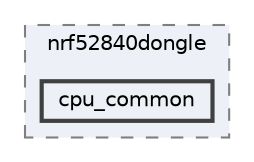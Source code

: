 digraph "/home/mj/Desktop/IoT-Chat-Digitalization/Dongle/gnrc_border_router/bin/nrf52840dongle/cpu_common"
{
 // LATEX_PDF_SIZE
  bgcolor="transparent";
  edge [fontname=Helvetica,fontsize=10,labelfontname=Helvetica,labelfontsize=10];
  node [fontname=Helvetica,fontsize=10,shape=box,height=0.2,width=0.4];
  compound=true
  subgraph clusterdir_9941f7556d96a0e17fefe82cd217bc3a {
    graph [ bgcolor="#edf0f7", pencolor="grey50", label="nrf52840dongle", fontname=Helvetica,fontsize=10 style="filled,dashed", URL="dir_9941f7556d96a0e17fefe82cd217bc3a.html",tooltip=""]
  dir_d1ed37313784a624ddb118556308faa1 [label="cpu_common", fillcolor="#edf0f7", color="grey25", style="filled,bold", URL="dir_d1ed37313784a624ddb118556308faa1.html",tooltip=""];
  }
}
